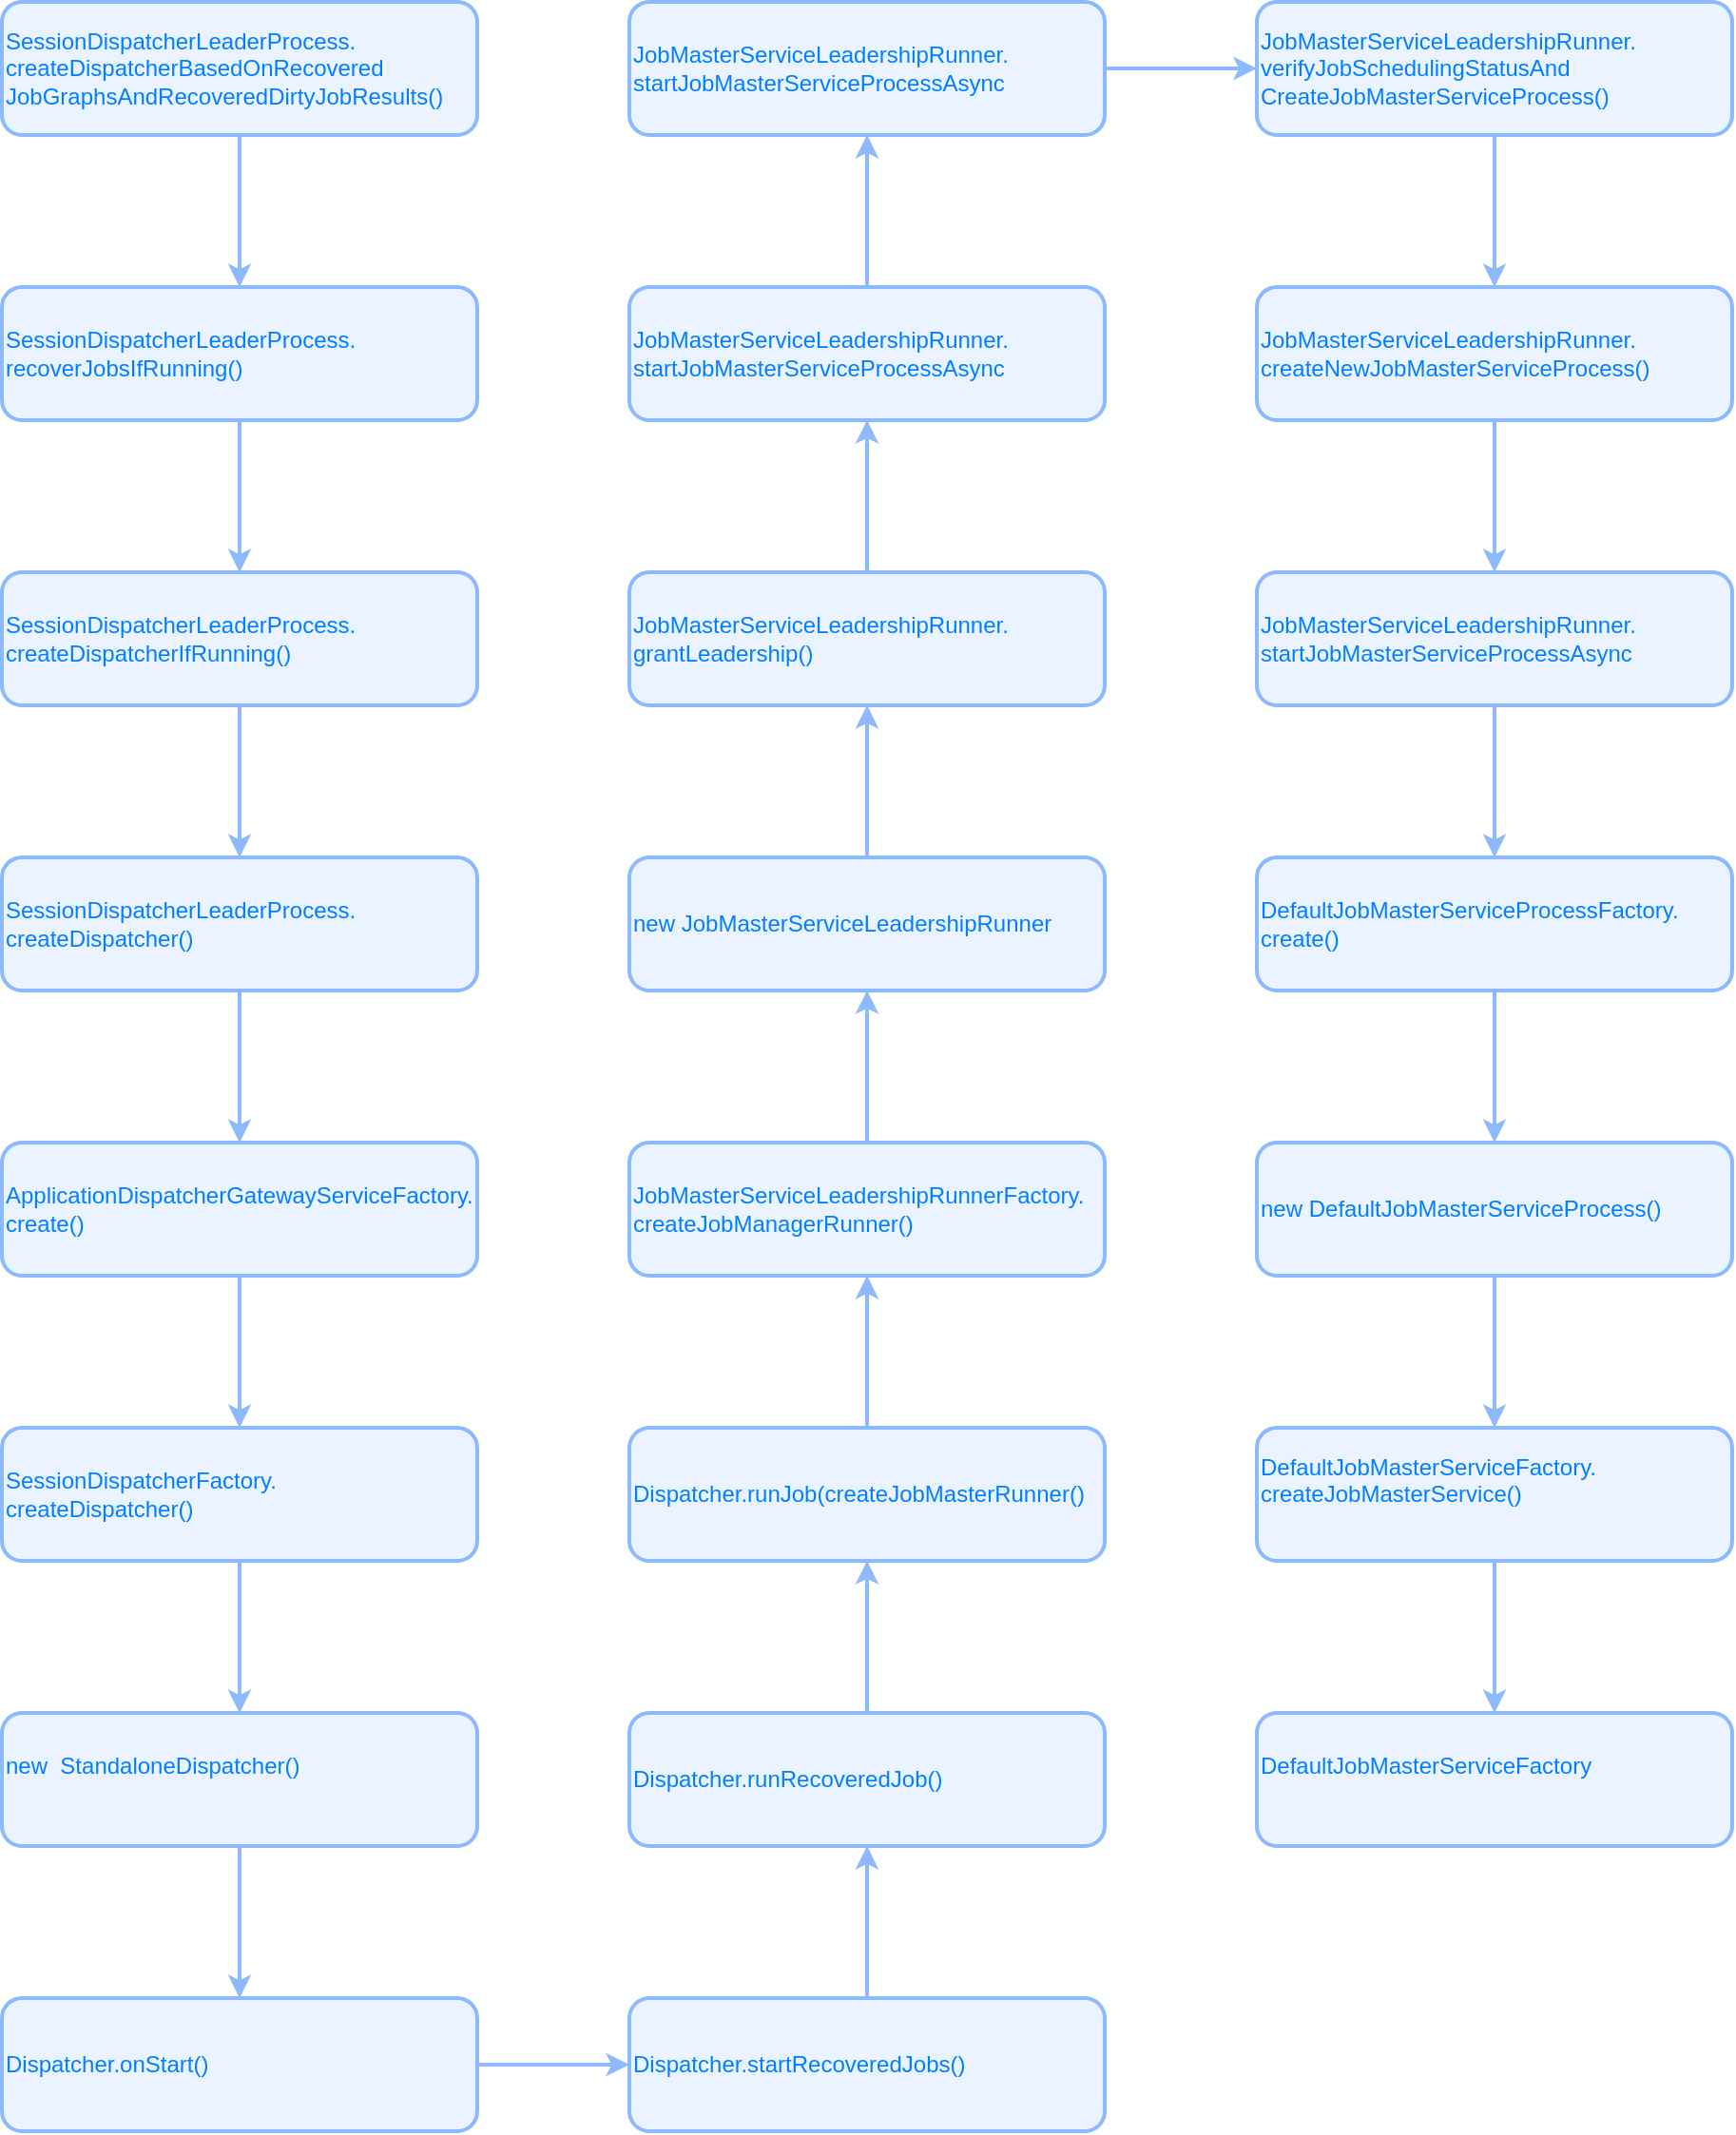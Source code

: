 <mxfile version="20.1.4" type="github">
  <diagram id="C5RBs43oDa-KdzZeNtuy" name="Page-1">
    <mxGraphModel dx="1422" dy="762" grid="1" gridSize="10" guides="1" tooltips="1" connect="1" arrows="1" fold="1" page="1" pageScale="1" pageWidth="827" pageHeight="1169" math="0" shadow="0">
      <root>
        <mxCell id="WIyWlLk6GJQsqaUBKTNV-0" />
        <mxCell id="WIyWlLk6GJQsqaUBKTNV-1" parent="WIyWlLk6GJQsqaUBKTNV-0" />
        <mxCell id="B7HNf2a2jgd1WP8cKd5H-3" value="" style="edgeStyle=orthogonalEdgeStyle;rounded=0;orthogonalLoop=1;jettySize=auto;html=1;fontColor=#007FFF;strokeColor=#8DB9FF;strokeWidth=2;" edge="1" parent="WIyWlLk6GJQsqaUBKTNV-1" source="B7HNf2a2jgd1WP8cKd5H-0" target="B7HNf2a2jgd1WP8cKd5H-2">
          <mxGeometry relative="1" as="geometry" />
        </mxCell>
        <mxCell id="B7HNf2a2jgd1WP8cKd5H-0" value="&lt;font color=&quot;#007fff&quot;&gt;SessionDispatcherLeaderProcess.&lt;br&gt;createDispatcherBasedOnRecovered&lt;br&gt;JobGraphsAndRecoveredDirtyJobResults()&lt;/font&gt;" style="rounded=1;whiteSpace=wrap;html=1;align=left;fillColor=#EAF3FF;strokeColor=#8DB9FF;strokeWidth=2;" vertex="1" parent="WIyWlLk6GJQsqaUBKTNV-1">
          <mxGeometry x="120" y="60" width="250" height="70" as="geometry" />
        </mxCell>
        <mxCell id="B7HNf2a2jgd1WP8cKd5H-6" value="" style="edgeStyle=orthogonalEdgeStyle;rounded=0;orthogonalLoop=1;jettySize=auto;html=1;fontColor=#FFFFFF;strokeColor=#8DB9FF;strokeWidth=2;" edge="1" parent="WIyWlLk6GJQsqaUBKTNV-1" source="B7HNf2a2jgd1WP8cKd5H-2" target="B7HNf2a2jgd1WP8cKd5H-5">
          <mxGeometry relative="1" as="geometry" />
        </mxCell>
        <mxCell id="B7HNf2a2jgd1WP8cKd5H-2" value="&lt;font color=&quot;#007fff&quot;&gt;SessionDispatcherLeaderProcess.&lt;br&gt;recoverJobsIfRunning()&lt;br&gt;&lt;/font&gt;" style="rounded=1;whiteSpace=wrap;html=1;align=left;fillColor=#EAF3FF;strokeColor=#8DB9FF;strokeWidth=2;" vertex="1" parent="WIyWlLk6GJQsqaUBKTNV-1">
          <mxGeometry x="120" y="210" width="250" height="70" as="geometry" />
        </mxCell>
        <mxCell id="B7HNf2a2jgd1WP8cKd5H-8" value="" style="edgeStyle=orthogonalEdgeStyle;rounded=0;orthogonalLoop=1;jettySize=auto;html=1;fontColor=#FFFFFF;strokeColor=#8DB9FF;strokeWidth=2;" edge="1" parent="WIyWlLk6GJQsqaUBKTNV-1" source="B7HNf2a2jgd1WP8cKd5H-5" target="B7HNf2a2jgd1WP8cKd5H-7">
          <mxGeometry relative="1" as="geometry" />
        </mxCell>
        <mxCell id="B7HNf2a2jgd1WP8cKd5H-5" value="&lt;font color=&quot;#007fff&quot;&gt;SessionDispatcherLeaderProcess.&lt;br&gt;createDispatcherIfRunning()&lt;br&gt;&lt;/font&gt;" style="rounded=1;whiteSpace=wrap;html=1;align=left;fillColor=#EAF3FF;strokeColor=#8DB9FF;strokeWidth=2;" vertex="1" parent="WIyWlLk6GJQsqaUBKTNV-1">
          <mxGeometry x="120" y="360" width="250" height="70" as="geometry" />
        </mxCell>
        <mxCell id="B7HNf2a2jgd1WP8cKd5H-10" value="" style="edgeStyle=orthogonalEdgeStyle;rounded=0;orthogonalLoop=1;jettySize=auto;html=1;fontColor=#FFFFFF;strokeColor=#8DB9FF;strokeWidth=2;" edge="1" parent="WIyWlLk6GJQsqaUBKTNV-1" source="B7HNf2a2jgd1WP8cKd5H-7" target="B7HNf2a2jgd1WP8cKd5H-9">
          <mxGeometry relative="1" as="geometry" />
        </mxCell>
        <mxCell id="B7HNf2a2jgd1WP8cKd5H-7" value="&lt;font color=&quot;#007fff&quot;&gt;SessionDispatcherLeaderProcess.&lt;br&gt;createDispatcher()&lt;br&gt;&lt;/font&gt;" style="rounded=1;whiteSpace=wrap;html=1;align=left;fillColor=#EAF3FF;strokeColor=#8DB9FF;strokeWidth=2;" vertex="1" parent="WIyWlLk6GJQsqaUBKTNV-1">
          <mxGeometry x="120" y="510" width="250" height="70" as="geometry" />
        </mxCell>
        <mxCell id="B7HNf2a2jgd1WP8cKd5H-12" value="" style="edgeStyle=orthogonalEdgeStyle;rounded=0;orthogonalLoop=1;jettySize=auto;html=1;fontColor=#FFFFFF;strokeColor=#8DB9FF;strokeWidth=2;" edge="1" parent="WIyWlLk6GJQsqaUBKTNV-1" source="B7HNf2a2jgd1WP8cKd5H-9" target="B7HNf2a2jgd1WP8cKd5H-11">
          <mxGeometry relative="1" as="geometry" />
        </mxCell>
        <mxCell id="B7HNf2a2jgd1WP8cKd5H-9" value="&lt;font color=&quot;#007fff&quot;&gt;ApplicationDispatcherGatewayServiceFactory.&lt;br&gt;create()&lt;br&gt;&lt;/font&gt;" style="rounded=1;whiteSpace=wrap;html=1;align=left;fillColor=#EAF3FF;strokeColor=#8DB9FF;strokeWidth=2;" vertex="1" parent="WIyWlLk6GJQsqaUBKTNV-1">
          <mxGeometry x="120" y="660" width="250" height="70" as="geometry" />
        </mxCell>
        <mxCell id="B7HNf2a2jgd1WP8cKd5H-14" value="" style="edgeStyle=orthogonalEdgeStyle;rounded=0;orthogonalLoop=1;jettySize=auto;html=1;fontColor=#FFFFFF;strokeColor=#8DB9FF;strokeWidth=2;" edge="1" parent="WIyWlLk6GJQsqaUBKTNV-1" source="B7HNf2a2jgd1WP8cKd5H-11" target="B7HNf2a2jgd1WP8cKd5H-13">
          <mxGeometry relative="1" as="geometry" />
        </mxCell>
        <mxCell id="B7HNf2a2jgd1WP8cKd5H-11" value="&lt;font color=&quot;#007fff&quot;&gt;SessionDispatcherFactory.&lt;br&gt;createDispatcher()&lt;br&gt;&lt;/font&gt;" style="rounded=1;whiteSpace=wrap;html=1;align=left;fillColor=#EAF3FF;strokeColor=#8DB9FF;strokeWidth=2;" vertex="1" parent="WIyWlLk6GJQsqaUBKTNV-1">
          <mxGeometry x="120" y="810" width="250" height="70" as="geometry" />
        </mxCell>
        <mxCell id="B7HNf2a2jgd1WP8cKd5H-16" value="" style="edgeStyle=orthogonalEdgeStyle;rounded=0;orthogonalLoop=1;jettySize=auto;html=1;fontColor=#FFFFFF;strokeColor=#8DB9FF;strokeWidth=2;" edge="1" parent="WIyWlLk6GJQsqaUBKTNV-1" source="B7HNf2a2jgd1WP8cKd5H-13" target="B7HNf2a2jgd1WP8cKd5H-15">
          <mxGeometry relative="1" as="geometry" />
        </mxCell>
        <mxCell id="B7HNf2a2jgd1WP8cKd5H-13" value="&lt;font color=&quot;#007fff&quot;&gt;new&amp;nbsp; StandaloneDispatcher()&lt;br&gt;&amp;nbsp;&lt;br&gt;&lt;/font&gt;" style="rounded=1;whiteSpace=wrap;html=1;align=left;fillColor=#EAF3FF;strokeColor=#8DB9FF;strokeWidth=2;" vertex="1" parent="WIyWlLk6GJQsqaUBKTNV-1">
          <mxGeometry x="120" y="960" width="250" height="70" as="geometry" />
        </mxCell>
        <mxCell id="B7HNf2a2jgd1WP8cKd5H-18" value="" style="edgeStyle=orthogonalEdgeStyle;rounded=0;orthogonalLoop=1;jettySize=auto;html=1;fontColor=#FFFFFF;strokeColor=#8DB9FF;strokeWidth=2;" edge="1" parent="WIyWlLk6GJQsqaUBKTNV-1" source="B7HNf2a2jgd1WP8cKd5H-15" target="B7HNf2a2jgd1WP8cKd5H-17">
          <mxGeometry relative="1" as="geometry" />
        </mxCell>
        <mxCell id="B7HNf2a2jgd1WP8cKd5H-15" value="&lt;font color=&quot;#007fff&quot;&gt;Dispatcher.onStart()&lt;br&gt;&lt;/font&gt;" style="rounded=1;whiteSpace=wrap;html=1;align=left;fillColor=#EAF3FF;strokeColor=#8DB9FF;strokeWidth=2;" vertex="1" parent="WIyWlLk6GJQsqaUBKTNV-1">
          <mxGeometry x="120" y="1110" width="250" height="70" as="geometry" />
        </mxCell>
        <mxCell id="B7HNf2a2jgd1WP8cKd5H-20" value="" style="edgeStyle=orthogonalEdgeStyle;rounded=0;orthogonalLoop=1;jettySize=auto;html=1;fontColor=#FFFFFF;strokeColor=#8DB9FF;strokeWidth=2;" edge="1" parent="WIyWlLk6GJQsqaUBKTNV-1" source="B7HNf2a2jgd1WP8cKd5H-17" target="B7HNf2a2jgd1WP8cKd5H-19">
          <mxGeometry relative="1" as="geometry" />
        </mxCell>
        <mxCell id="B7HNf2a2jgd1WP8cKd5H-17" value="&lt;font color=&quot;#007fff&quot;&gt;Dispatcher.startRecoveredJobs()&lt;br&gt;&lt;/font&gt;" style="rounded=1;whiteSpace=wrap;html=1;align=left;fillColor=#EAF3FF;strokeColor=#8DB9FF;strokeWidth=2;" vertex="1" parent="WIyWlLk6GJQsqaUBKTNV-1">
          <mxGeometry x="450" y="1110" width="250" height="70" as="geometry" />
        </mxCell>
        <mxCell id="B7HNf2a2jgd1WP8cKd5H-22" value="" style="edgeStyle=orthogonalEdgeStyle;rounded=0;orthogonalLoop=1;jettySize=auto;html=1;fontColor=#FFFFFF;strokeColor=#8DB9FF;strokeWidth=2;" edge="1" parent="WIyWlLk6GJQsqaUBKTNV-1" source="B7HNf2a2jgd1WP8cKd5H-19" target="B7HNf2a2jgd1WP8cKd5H-21">
          <mxGeometry relative="1" as="geometry" />
        </mxCell>
        <mxCell id="B7HNf2a2jgd1WP8cKd5H-19" value="&lt;font color=&quot;#007fff&quot;&gt;Dispatcher.runRecoveredJob()&lt;br&gt;&lt;/font&gt;" style="rounded=1;whiteSpace=wrap;html=1;align=left;fillColor=#EAF3FF;strokeColor=#8DB9FF;strokeWidth=2;" vertex="1" parent="WIyWlLk6GJQsqaUBKTNV-1">
          <mxGeometry x="450" y="960" width="250" height="70" as="geometry" />
        </mxCell>
        <mxCell id="B7HNf2a2jgd1WP8cKd5H-24" value="" style="edgeStyle=orthogonalEdgeStyle;rounded=0;orthogonalLoop=1;jettySize=auto;html=1;fontColor=#FFFFFF;strokeColor=#8DB9FF;strokeWidth=2;" edge="1" parent="WIyWlLk6GJQsqaUBKTNV-1" source="B7HNf2a2jgd1WP8cKd5H-21" target="B7HNf2a2jgd1WP8cKd5H-23">
          <mxGeometry relative="1" as="geometry" />
        </mxCell>
        <mxCell id="B7HNf2a2jgd1WP8cKd5H-21" value="&lt;font color=&quot;#007fff&quot;&gt;Dispatcher.runJob(createJobMasterRunner()&lt;br&gt;&lt;/font&gt;" style="rounded=1;whiteSpace=wrap;html=1;align=left;fillColor=#EAF3FF;strokeColor=#8DB9FF;strokeWidth=2;" vertex="1" parent="WIyWlLk6GJQsqaUBKTNV-1">
          <mxGeometry x="450" y="810" width="250" height="70" as="geometry" />
        </mxCell>
        <mxCell id="B7HNf2a2jgd1WP8cKd5H-26" value="" style="edgeStyle=orthogonalEdgeStyle;rounded=0;orthogonalLoop=1;jettySize=auto;html=1;fontColor=#FFFFFF;strokeColor=#8DB9FF;strokeWidth=2;" edge="1" parent="WIyWlLk6GJQsqaUBKTNV-1" source="B7HNf2a2jgd1WP8cKd5H-23" target="B7HNf2a2jgd1WP8cKd5H-25">
          <mxGeometry relative="1" as="geometry" />
        </mxCell>
        <mxCell id="B7HNf2a2jgd1WP8cKd5H-23" value="&lt;font color=&quot;#007fff&quot;&gt;JobMasterServiceLeadershipRunnerFactory.&lt;br&gt;createJobManagerRunner()&lt;br&gt;&lt;/font&gt;" style="rounded=1;whiteSpace=wrap;html=1;align=left;fillColor=#EAF3FF;strokeColor=#8DB9FF;strokeWidth=2;" vertex="1" parent="WIyWlLk6GJQsqaUBKTNV-1">
          <mxGeometry x="450" y="660" width="250" height="70" as="geometry" />
        </mxCell>
        <mxCell id="B7HNf2a2jgd1WP8cKd5H-28" value="" style="edgeStyle=orthogonalEdgeStyle;rounded=0;orthogonalLoop=1;jettySize=auto;html=1;fontColor=#FFFFFF;strokeColor=#8DB9FF;strokeWidth=2;" edge="1" parent="WIyWlLk6GJQsqaUBKTNV-1" source="B7HNf2a2jgd1WP8cKd5H-25" target="B7HNf2a2jgd1WP8cKd5H-27">
          <mxGeometry relative="1" as="geometry" />
        </mxCell>
        <mxCell id="B7HNf2a2jgd1WP8cKd5H-25" value="&lt;font color=&quot;#007fff&quot;&gt;new JobMasterServiceLeadershipRunner&lt;br&gt;&lt;/font&gt;" style="rounded=1;whiteSpace=wrap;html=1;align=left;fillColor=#EAF3FF;strokeColor=#8DB9FF;strokeWidth=2;" vertex="1" parent="WIyWlLk6GJQsqaUBKTNV-1">
          <mxGeometry x="450" y="510" width="250" height="70" as="geometry" />
        </mxCell>
        <mxCell id="B7HNf2a2jgd1WP8cKd5H-30" value="" style="edgeStyle=orthogonalEdgeStyle;rounded=0;orthogonalLoop=1;jettySize=auto;html=1;fontColor=#FFFFFF;strokeColor=#8DB9FF;strokeWidth=2;" edge="1" parent="WIyWlLk6GJQsqaUBKTNV-1" source="B7HNf2a2jgd1WP8cKd5H-27" target="B7HNf2a2jgd1WP8cKd5H-29">
          <mxGeometry relative="1" as="geometry" />
        </mxCell>
        <mxCell id="B7HNf2a2jgd1WP8cKd5H-27" value="&lt;font color=&quot;#007fff&quot;&gt;JobMasterServiceLeadershipRunner.&lt;br&gt;grantLeadership()&lt;br&gt;&lt;/font&gt;" style="rounded=1;whiteSpace=wrap;html=1;align=left;fillColor=#EAF3FF;strokeColor=#8DB9FF;strokeWidth=2;" vertex="1" parent="WIyWlLk6GJQsqaUBKTNV-1">
          <mxGeometry x="450" y="360" width="250" height="70" as="geometry" />
        </mxCell>
        <mxCell id="B7HNf2a2jgd1WP8cKd5H-32" value="" style="edgeStyle=orthogonalEdgeStyle;rounded=0;orthogonalLoop=1;jettySize=auto;html=1;fontColor=#FFFFFF;strokeColor=#8DB9FF;strokeWidth=2;" edge="1" parent="WIyWlLk6GJQsqaUBKTNV-1" source="B7HNf2a2jgd1WP8cKd5H-29" target="B7HNf2a2jgd1WP8cKd5H-31">
          <mxGeometry relative="1" as="geometry" />
        </mxCell>
        <mxCell id="B7HNf2a2jgd1WP8cKd5H-29" value="&lt;font color=&quot;#007fff&quot;&gt;&lt;br&gt;JobMasterServiceLeadershipRunner.&lt;br&gt;startJobMasterServiceProcessAsync&lt;br&gt;&lt;br&gt;&lt;/font&gt;" style="rounded=1;whiteSpace=wrap;html=1;align=left;fillColor=#EAF3FF;strokeColor=#8DB9FF;strokeWidth=2;" vertex="1" parent="WIyWlLk6GJQsqaUBKTNV-1">
          <mxGeometry x="450" y="210" width="250" height="70" as="geometry" />
        </mxCell>
        <mxCell id="B7HNf2a2jgd1WP8cKd5H-34" value="" style="edgeStyle=orthogonalEdgeStyle;rounded=0;orthogonalLoop=1;jettySize=auto;html=1;fontColor=#FFFFFF;strokeColor=#8DB9FF;strokeWidth=2;" edge="1" parent="WIyWlLk6GJQsqaUBKTNV-1" source="B7HNf2a2jgd1WP8cKd5H-31" target="B7HNf2a2jgd1WP8cKd5H-33">
          <mxGeometry relative="1" as="geometry" />
        </mxCell>
        <mxCell id="B7HNf2a2jgd1WP8cKd5H-31" value="&lt;font color=&quot;#007fff&quot;&gt;&lt;br&gt;JobMasterServiceLeadershipRunner.&lt;br&gt;startJobMasterServiceProcessAsync&lt;br&gt;&lt;br&gt;&lt;/font&gt;" style="rounded=1;whiteSpace=wrap;html=1;align=left;fillColor=#EAF3FF;strokeColor=#8DB9FF;strokeWidth=2;" vertex="1" parent="WIyWlLk6GJQsqaUBKTNV-1">
          <mxGeometry x="450" y="60" width="250" height="70" as="geometry" />
        </mxCell>
        <mxCell id="B7HNf2a2jgd1WP8cKd5H-36" value="" style="edgeStyle=orthogonalEdgeStyle;rounded=0;orthogonalLoop=1;jettySize=auto;html=1;fontColor=#FFFFFF;strokeColor=#8DB9FF;strokeWidth=2;" edge="1" parent="WIyWlLk6GJQsqaUBKTNV-1" source="B7HNf2a2jgd1WP8cKd5H-33" target="B7HNf2a2jgd1WP8cKd5H-35">
          <mxGeometry relative="1" as="geometry" />
        </mxCell>
        <mxCell id="B7HNf2a2jgd1WP8cKd5H-33" value="&lt;font color=&quot;#007fff&quot;&gt;&lt;br&gt;JobMasterServiceLeadershipRunner.&lt;br&gt;verifyJobSchedulingStatusAnd&lt;br&gt;CreateJobMasterServiceProcess()&lt;br&gt;&lt;br&gt;&lt;/font&gt;" style="rounded=1;whiteSpace=wrap;html=1;align=left;fillColor=#EAF3FF;strokeColor=#8DB9FF;strokeWidth=2;" vertex="1" parent="WIyWlLk6GJQsqaUBKTNV-1">
          <mxGeometry x="780" y="60" width="250" height="70" as="geometry" />
        </mxCell>
        <mxCell id="B7HNf2a2jgd1WP8cKd5H-38" value="" style="edgeStyle=orthogonalEdgeStyle;rounded=0;orthogonalLoop=1;jettySize=auto;html=1;fontColor=#FFFFFF;strokeColor=#8DB9FF;strokeWidth=2;" edge="1" parent="WIyWlLk6GJQsqaUBKTNV-1" source="B7HNf2a2jgd1WP8cKd5H-35" target="B7HNf2a2jgd1WP8cKd5H-37">
          <mxGeometry relative="1" as="geometry" />
        </mxCell>
        <mxCell id="B7HNf2a2jgd1WP8cKd5H-35" value="&lt;font color=&quot;#007fff&quot;&gt;JobMasterServiceLeadershipRunner.&lt;br&gt;createNewJobMasterServiceProcess()&lt;br&gt;&lt;/font&gt;" style="rounded=1;whiteSpace=wrap;html=1;align=left;fillColor=#EAF3FF;strokeColor=#8DB9FF;strokeWidth=2;" vertex="1" parent="WIyWlLk6GJQsqaUBKTNV-1">
          <mxGeometry x="780" y="210" width="250" height="70" as="geometry" />
        </mxCell>
        <mxCell id="B7HNf2a2jgd1WP8cKd5H-40" value="" style="edgeStyle=orthogonalEdgeStyle;rounded=0;orthogonalLoop=1;jettySize=auto;html=1;fontColor=#FFFFFF;strokeColor=#8DB9FF;strokeWidth=2;" edge="1" parent="WIyWlLk6GJQsqaUBKTNV-1" source="B7HNf2a2jgd1WP8cKd5H-37" target="B7HNf2a2jgd1WP8cKd5H-39">
          <mxGeometry relative="1" as="geometry" />
        </mxCell>
        <mxCell id="B7HNf2a2jgd1WP8cKd5H-37" value="&lt;font color=&quot;#007fff&quot;&gt;&lt;br&gt;JobMasterServiceLeadershipRunner.&lt;br&gt;startJobMasterServiceProcessAsync&lt;br&gt;&lt;br&gt;&lt;/font&gt;" style="rounded=1;whiteSpace=wrap;html=1;align=left;fillColor=#EAF3FF;strokeColor=#8DB9FF;strokeWidth=2;" vertex="1" parent="WIyWlLk6GJQsqaUBKTNV-1">
          <mxGeometry x="780" y="360" width="250" height="70" as="geometry" />
        </mxCell>
        <mxCell id="B7HNf2a2jgd1WP8cKd5H-42" value="" style="edgeStyle=orthogonalEdgeStyle;rounded=0;orthogonalLoop=1;jettySize=auto;html=1;fontColor=#FFFFFF;strokeColor=#8DB9FF;strokeWidth=2;" edge="1" parent="WIyWlLk6GJQsqaUBKTNV-1" source="B7HNf2a2jgd1WP8cKd5H-39" target="B7HNf2a2jgd1WP8cKd5H-41">
          <mxGeometry relative="1" as="geometry" />
        </mxCell>
        <mxCell id="B7HNf2a2jgd1WP8cKd5H-39" value="&lt;font color=&quot;#007fff&quot;&gt;&lt;br&gt;DefaultJobMasterServiceProcessFactory.&lt;br&gt;create()&lt;br&gt;&lt;br&gt;&lt;/font&gt;" style="rounded=1;whiteSpace=wrap;html=1;align=left;fillColor=#EAF3FF;strokeColor=#8DB9FF;strokeWidth=2;" vertex="1" parent="WIyWlLk6GJQsqaUBKTNV-1">
          <mxGeometry x="780" y="510" width="250" height="70" as="geometry" />
        </mxCell>
        <mxCell id="B7HNf2a2jgd1WP8cKd5H-44" value="" style="edgeStyle=orthogonalEdgeStyle;rounded=0;orthogonalLoop=1;jettySize=auto;html=1;fontColor=#FFFFFF;strokeColor=#8DB9FF;strokeWidth=2;" edge="1" parent="WIyWlLk6GJQsqaUBKTNV-1" source="B7HNf2a2jgd1WP8cKd5H-41" target="B7HNf2a2jgd1WP8cKd5H-43">
          <mxGeometry relative="1" as="geometry" />
        </mxCell>
        <mxCell id="B7HNf2a2jgd1WP8cKd5H-41" value="&lt;font color=&quot;#007fff&quot;&gt;new DefaultJobMasterServiceProcess()&lt;br&gt;&lt;/font&gt;" style="rounded=1;whiteSpace=wrap;html=1;align=left;fillColor=#EAF3FF;strokeColor=#8DB9FF;strokeWidth=2;" vertex="1" parent="WIyWlLk6GJQsqaUBKTNV-1">
          <mxGeometry x="780" y="660" width="250" height="70" as="geometry" />
        </mxCell>
        <mxCell id="B7HNf2a2jgd1WP8cKd5H-46" value="" style="edgeStyle=orthogonalEdgeStyle;rounded=0;orthogonalLoop=1;jettySize=auto;html=1;fontColor=#FFFFFF;strokeColor=#8DB9FF;strokeWidth=2;" edge="1" parent="WIyWlLk6GJQsqaUBKTNV-1" source="B7HNf2a2jgd1WP8cKd5H-43" target="B7HNf2a2jgd1WP8cKd5H-45">
          <mxGeometry relative="1" as="geometry" />
        </mxCell>
        <mxCell id="B7HNf2a2jgd1WP8cKd5H-43" value="&lt;font color=&quot;#007fff&quot;&gt;DefaultJobMasterServiceFactory.&lt;br&gt;createJobMasterService()&lt;br&gt;&lt;br&gt;&lt;/font&gt;" style="rounded=1;whiteSpace=wrap;html=1;align=left;fillColor=#EAF3FF;strokeColor=#8DB9FF;strokeWidth=2;" vertex="1" parent="WIyWlLk6GJQsqaUBKTNV-1">
          <mxGeometry x="780" y="810" width="250" height="70" as="geometry" />
        </mxCell>
        <mxCell id="B7HNf2a2jgd1WP8cKd5H-45" value="&lt;font color=&quot;#007fff&quot;&gt;DefaultJobMasterServiceFactory&lt;br&gt;&lt;br&gt;&lt;/font&gt;" style="rounded=1;whiteSpace=wrap;html=1;align=left;fillColor=#EAF3FF;strokeColor=#8DB9FF;strokeWidth=2;" vertex="1" parent="WIyWlLk6GJQsqaUBKTNV-1">
          <mxGeometry x="780" y="960" width="250" height="70" as="geometry" />
        </mxCell>
      </root>
    </mxGraphModel>
  </diagram>
</mxfile>
